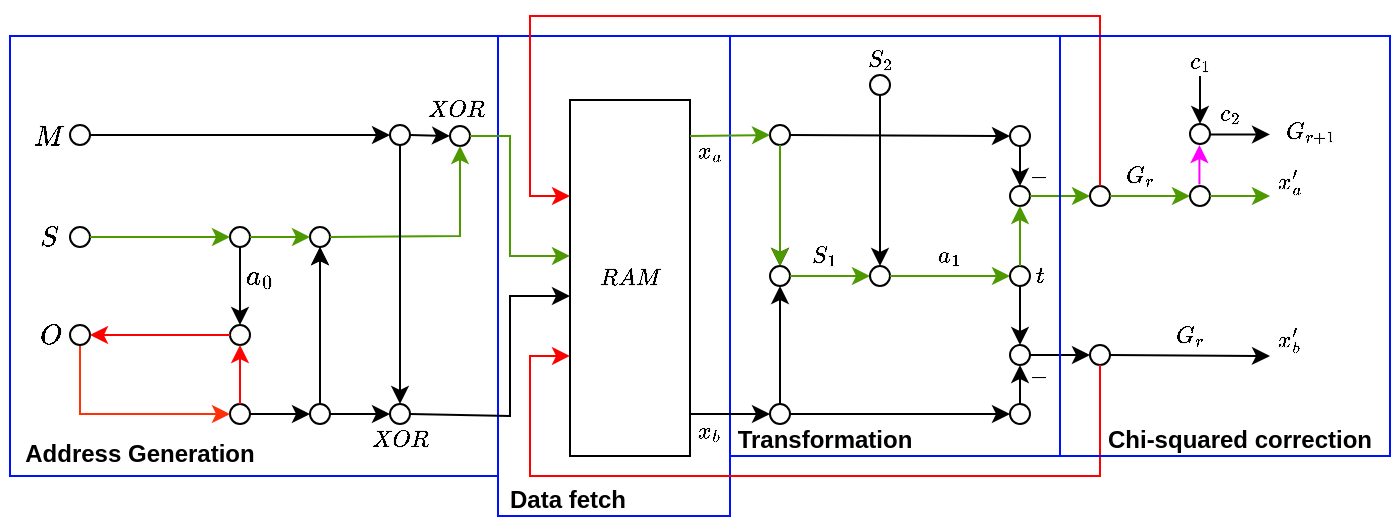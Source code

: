 <mxfile version="18.0.0" type="device"><diagram id="QK5Vd3y8bSWamSnxsiWx" name="Page-1"><mxGraphModel dx="865" dy="408" grid="1" gridSize="10" guides="1" tooltips="1" connect="1" arrows="1" fold="1" page="1" pageScale="1" pageWidth="827" pageHeight="1169" math="1" shadow="0"><root><mxCell id="0"/><mxCell id="1" parent="0"/><mxCell id="NaHwTeEY7I-Mc_121V-a-119" value="" style="rounded=0;whiteSpace=wrap;html=1;fontSize=10;fillColor=none;strokeColor=#0011FF;" parent="1" vertex="1"><mxGeometry x="50" y="70" width="244" height="220" as="geometry"/></mxCell><mxCell id="NaHwTeEY7I-Mc_121V-a-121" value="" style="rounded=0;whiteSpace=wrap;html=1;fontSize=10;fillColor=none;strokeColor=#0011FF;" parent="1" vertex="1"><mxGeometry x="410" y="70" width="165" height="210" as="geometry"/></mxCell><mxCell id="NaHwTeEY7I-Mc_121V-a-124" value="" style="rounded=0;whiteSpace=wrap;html=1;fontSize=10;fillColor=none;strokeColor=#0011FF;" parent="1" vertex="1"><mxGeometry x="294" y="70" width="116" height="240" as="geometry"/></mxCell><mxCell id="NaHwTeEY7I-Mc_121V-a-1" value="" style="ellipse;whiteSpace=wrap;html=1;aspect=fixed;" parent="1" vertex="1"><mxGeometry x="80" y="114.5" width="10" height="10" as="geometry"/></mxCell><mxCell id="NaHwTeEY7I-Mc_121V-a-3" value="" style="ellipse;whiteSpace=wrap;html=1;aspect=fixed;" parent="1" vertex="1"><mxGeometry x="240" y="114.5" width="10" height="10" as="geometry"/></mxCell><mxCell id="NaHwTeEY7I-Mc_121V-a-8" value="" style="endArrow=classic;html=1;rounded=0;exitX=1;exitY=0.5;exitDx=0;exitDy=0;entryX=0;entryY=0.5;entryDx=0;entryDy=0;" parent="1" source="NaHwTeEY7I-Mc_121V-a-1" target="NaHwTeEY7I-Mc_121V-a-3" edge="1"><mxGeometry width="50" height="50" relative="1" as="geometry"><mxPoint x="180" y="144.5" as="sourcePoint"/><mxPoint x="230" y="94.5" as="targetPoint"/></mxGeometry></mxCell><mxCell id="NaHwTeEY7I-Mc_121V-a-12" value="" style="ellipse;whiteSpace=wrap;html=1;aspect=fixed;" parent="1" vertex="1"><mxGeometry x="160" y="165.5" width="10" height="10" as="geometry"/></mxCell><mxCell id="NaHwTeEY7I-Mc_121V-a-14" value="" style="ellipse;whiteSpace=wrap;html=1;aspect=fixed;" parent="1" vertex="1"><mxGeometry x="80" y="165.5" width="10" height="10" as="geometry"/></mxCell><mxCell id="NaHwTeEY7I-Mc_121V-a-16" value="" style="endArrow=classic;html=1;rounded=0;exitX=1;exitY=0.5;exitDx=0;exitDy=0;entryX=0;entryY=0.5;entryDx=0;entryDy=0;strokeColor=#4D9900;" parent="1" source="NaHwTeEY7I-Mc_121V-a-14" target="NaHwTeEY7I-Mc_121V-a-12" edge="1"><mxGeometry width="50" height="50" relative="1" as="geometry"><mxPoint x="190" y="180.5" as="sourcePoint"/><mxPoint x="240" y="130.5" as="targetPoint"/></mxGeometry></mxCell><mxCell id="NaHwTeEY7I-Mc_121V-a-20" value="$$M$$" style="text;html=1;strokeColor=none;fillColor=none;align=center;verticalAlign=middle;whiteSpace=wrap;rounded=0;" parent="1" vertex="1"><mxGeometry x="60" y="112" width="20" height="15" as="geometry"/></mxCell><mxCell id="NaHwTeEY7I-Mc_121V-a-21" value="$$S$$" style="text;html=1;strokeColor=none;fillColor=none;align=center;verticalAlign=middle;whiteSpace=wrap;rounded=0;" parent="1" vertex="1"><mxGeometry x="60" y="163" width="20" height="15" as="geometry"/></mxCell><mxCell id="NaHwTeEY7I-Mc_121V-a-22" value="$$O$$" style="text;html=1;strokeColor=none;fillColor=none;align=center;verticalAlign=middle;whiteSpace=wrap;rounded=0;" parent="1" vertex="1"><mxGeometry x="60" y="212" width="20" height="15" as="geometry"/></mxCell><mxCell id="NaHwTeEY7I-Mc_121V-a-23" value="" style="ellipse;whiteSpace=wrap;html=1;aspect=fixed;" parent="1" vertex="1"><mxGeometry x="160" y="254" width="10" height="10" as="geometry"/></mxCell><mxCell id="NaHwTeEY7I-Mc_121V-a-24" value="" style="endArrow=classic;html=1;rounded=0;entryX=0;entryY=0.5;entryDx=0;entryDy=0;exitX=0.5;exitY=1;exitDx=0;exitDy=0;strokeColor=#FF3108;" parent="1" source="NaHwTeEY7I-Mc_121V-a-28" target="NaHwTeEY7I-Mc_121V-a-23" edge="1"><mxGeometry width="50" height="50" relative="1" as="geometry"><mxPoint x="90" y="221.5" as="sourcePoint"/><mxPoint x="180" y="151.5" as="targetPoint"/><Array as="points"><mxPoint x="85" y="259"/></Array></mxGeometry></mxCell><mxCell id="NaHwTeEY7I-Mc_121V-a-25" value="" style="ellipse;whiteSpace=wrap;html=1;aspect=fixed;" parent="1" vertex="1"><mxGeometry x="200" y="165.5" width="10" height="10" as="geometry"/></mxCell><mxCell id="NaHwTeEY7I-Mc_121V-a-26" value="" style="endArrow=classic;html=1;rounded=0;exitX=1;exitY=0.5;exitDx=0;exitDy=0;entryX=0;entryY=0.5;entryDx=0;entryDy=0;strokeColor=#4D9900;" parent="1" source="NaHwTeEY7I-Mc_121V-a-12" target="NaHwTeEY7I-Mc_121V-a-25" edge="1"><mxGeometry width="50" height="50" relative="1" as="geometry"><mxPoint x="130" y="190.5" as="sourcePoint"/><mxPoint x="180" y="140.5" as="targetPoint"/></mxGeometry></mxCell><mxCell id="NaHwTeEY7I-Mc_121V-a-28" value="" style="ellipse;whiteSpace=wrap;html=1;aspect=fixed;" parent="1" vertex="1"><mxGeometry x="80" y="214.5" width="10" height="10" as="geometry"/></mxCell><mxCell id="NaHwTeEY7I-Mc_121V-a-30" value="" style="endArrow=classic;html=1;rounded=0;exitX=0.5;exitY=1;exitDx=0;exitDy=0;entryX=0.5;entryY=0;entryDx=0;entryDy=0;" parent="1" source="NaHwTeEY7I-Mc_121V-a-12" target="NaHwTeEY7I-Mc_121V-a-31" edge="1"><mxGeometry width="50" height="50" relative="1" as="geometry"><mxPoint x="170" y="220" as="sourcePoint"/><mxPoint x="165" y="180" as="targetPoint"/></mxGeometry></mxCell><mxCell id="NaHwTeEY7I-Mc_121V-a-31" value="" style="ellipse;whiteSpace=wrap;html=1;aspect=fixed;" parent="1" vertex="1"><mxGeometry x="160" y="214.5" width="10" height="10" as="geometry"/></mxCell><mxCell id="NaHwTeEY7I-Mc_121V-a-32" value="" style="endArrow=classic;html=1;rounded=0;exitX=0.5;exitY=0;exitDx=0;exitDy=0;entryX=0.5;entryY=1;entryDx=0;entryDy=0;strokeColor=#FF0303;" parent="1" source="NaHwTeEY7I-Mc_121V-a-23" target="NaHwTeEY7I-Mc_121V-a-31" edge="1"><mxGeometry width="50" height="50" relative="1" as="geometry"><mxPoint x="170" y="241.5" as="sourcePoint"/><mxPoint x="220" y="191.5" as="targetPoint"/></mxGeometry></mxCell><mxCell id="NaHwTeEY7I-Mc_121V-a-33" value="$$a_0$$" style="text;html=1;strokeColor=none;fillColor=none;align=center;verticalAlign=middle;whiteSpace=wrap;rounded=0;" parent="1" vertex="1"><mxGeometry x="165" y="185" width="20" height="10" as="geometry"/></mxCell><mxCell id="NaHwTeEY7I-Mc_121V-a-34" value="" style="endArrow=classic;html=1;rounded=0;exitX=0;exitY=0.5;exitDx=0;exitDy=0;entryX=1;entryY=0.5;entryDx=0;entryDy=0;strokeColor=#FF0000;" parent="1" source="NaHwTeEY7I-Mc_121V-a-31" target="NaHwTeEY7I-Mc_121V-a-28" edge="1"><mxGeometry width="50" height="50" relative="1" as="geometry"><mxPoint x="160" y="214.5" as="sourcePoint"/><mxPoint x="210" y="164.5" as="targetPoint"/></mxGeometry></mxCell><mxCell id="NaHwTeEY7I-Mc_121V-a-35" value="" style="ellipse;whiteSpace=wrap;html=1;aspect=fixed;" parent="1" vertex="1"><mxGeometry x="200" y="254" width="10" height="10" as="geometry"/></mxCell><mxCell id="NaHwTeEY7I-Mc_121V-a-36" value="" style="endArrow=classic;html=1;rounded=0;strokeColor=#000000;exitX=1;exitY=0.5;exitDx=0;exitDy=0;entryX=0;entryY=0.5;entryDx=0;entryDy=0;" parent="1" source="NaHwTeEY7I-Mc_121V-a-23" target="NaHwTeEY7I-Mc_121V-a-35" edge="1"><mxGeometry width="50" height="50" relative="1" as="geometry"><mxPoint x="220" y="255" as="sourcePoint"/><mxPoint x="270" y="205" as="targetPoint"/></mxGeometry></mxCell><mxCell id="NaHwTeEY7I-Mc_121V-a-37" value="" style="endArrow=classic;html=1;rounded=0;strokeColor=#000000;exitX=0.5;exitY=0;exitDx=0;exitDy=0;entryX=0.5;entryY=1;entryDx=0;entryDy=0;" parent="1" source="NaHwTeEY7I-Mc_121V-a-35" target="NaHwTeEY7I-Mc_121V-a-25" edge="1"><mxGeometry width="50" height="50" relative="1" as="geometry"><mxPoint x="220" y="220" as="sourcePoint"/><mxPoint x="270" y="170" as="targetPoint"/></mxGeometry></mxCell><mxCell id="NaHwTeEY7I-Mc_121V-a-38" value="" style="ellipse;whiteSpace=wrap;html=1;aspect=fixed;" parent="1" vertex="1"><mxGeometry x="270" y="115" width="10" height="10" as="geometry"/></mxCell><mxCell id="NaHwTeEY7I-Mc_121V-a-39" value="" style="endArrow=classic;html=1;rounded=0;strokeColor=#4D9900;exitX=1;exitY=0.5;exitDx=0;exitDy=0;entryX=0.5;entryY=1;entryDx=0;entryDy=0;" parent="1" source="NaHwTeEY7I-Mc_121V-a-25" target="NaHwTeEY7I-Mc_121V-a-38" edge="1"><mxGeometry width="50" height="50" relative="1" as="geometry"><mxPoint x="220" y="180" as="sourcePoint"/><mxPoint x="270" y="130" as="targetPoint"/><Array as="points"><mxPoint x="275" y="170"/></Array></mxGeometry></mxCell><mxCell id="NaHwTeEY7I-Mc_121V-a-40" value="" style="endArrow=classic;html=1;rounded=0;strokeColor=#000000;exitX=1;exitY=0.5;exitDx=0;exitDy=0;entryX=0;entryY=0.5;entryDx=0;entryDy=0;" parent="1" source="NaHwTeEY7I-Mc_121V-a-3" target="NaHwTeEY7I-Mc_121V-a-38" edge="1"><mxGeometry width="50" height="50" relative="1" as="geometry"><mxPoint x="220" y="184.5" as="sourcePoint"/><mxPoint x="270" y="134.5" as="targetPoint"/></mxGeometry></mxCell><mxCell id="NaHwTeEY7I-Mc_121V-a-44" value="&lt;font style=&quot;font-size: 10px&quot;&gt;$$XOR$$&lt;/font&gt;" style="text;html=1;strokeColor=none;fillColor=none;align=center;verticalAlign=middle;whiteSpace=wrap;rounded=0;" parent="1" vertex="1"><mxGeometry x="258" y="99" width="30" height="15" as="geometry"/></mxCell><mxCell id="NaHwTeEY7I-Mc_121V-a-45" value="" style="ellipse;whiteSpace=wrap;html=1;aspect=fixed;" parent="1" vertex="1"><mxGeometry x="240" y="254" width="10" height="10" as="geometry"/></mxCell><mxCell id="NaHwTeEY7I-Mc_121V-a-46" value="" style="endArrow=classic;html=1;rounded=0;fontSize=10;strokeColor=#000000;exitX=1;exitY=0.5;exitDx=0;exitDy=0;entryX=0;entryY=0.5;entryDx=0;entryDy=0;" parent="1" source="NaHwTeEY7I-Mc_121V-a-35" target="NaHwTeEY7I-Mc_121V-a-45" edge="1"><mxGeometry width="50" height="50" relative="1" as="geometry"><mxPoint x="220" y="215" as="sourcePoint"/><mxPoint x="270" y="165" as="targetPoint"/></mxGeometry></mxCell><mxCell id="NaHwTeEY7I-Mc_121V-a-47" value="" style="endArrow=classic;html=1;rounded=0;fontSize=10;strokeColor=#000000;exitX=0.5;exitY=1;exitDx=0;exitDy=0;entryX=0.5;entryY=0;entryDx=0;entryDy=0;" parent="1" source="NaHwTeEY7I-Mc_121V-a-3" target="NaHwTeEY7I-Mc_121V-a-45" edge="1"><mxGeometry width="50" height="50" relative="1" as="geometry"><mxPoint x="220" y="180" as="sourcePoint"/><mxPoint x="270" y="130" as="targetPoint"/></mxGeometry></mxCell><mxCell id="NaHwTeEY7I-Mc_121V-a-64" value="" style="edgeStyle=orthogonalEdgeStyle;rounded=0;orthogonalLoop=1;jettySize=auto;html=1;fontSize=10;strokeColor=#000000;exitX=0.5;exitY=0;exitDx=0;exitDy=0;" parent="1" source="NaHwTeEY7I-Mc_121V-a-35" target="NaHwTeEY7I-Mc_121V-a-25" edge="1"><mxGeometry relative="1" as="geometry"/></mxCell><mxCell id="NaHwTeEY7I-Mc_121V-a-48" value="&lt;font style=&quot;font-size: 10px&quot;&gt;$$XOR$$&lt;/font&gt;" style="text;html=1;strokeColor=none;fillColor=none;align=center;verticalAlign=middle;whiteSpace=wrap;rounded=0;" parent="1" vertex="1"><mxGeometry x="230" y="264" width="30" height="15" as="geometry"/></mxCell><mxCell id="NaHwTeEY7I-Mc_121V-a-62" value="$$RAM$$" style="rounded=0;whiteSpace=wrap;html=1;fontSize=10;fillColor=#FFFFFF;" parent="1" vertex="1"><mxGeometry x="330" y="102" width="60" height="178" as="geometry"/></mxCell><mxCell id="NaHwTeEY7I-Mc_121V-a-65" value="" style="ellipse;whiteSpace=wrap;html=1;aspect=fixed;" parent="1" vertex="1"><mxGeometry x="430" y="185" width="10" height="10" as="geometry"/></mxCell><mxCell id="NaHwTeEY7I-Mc_121V-a-68" value="" style="endArrow=classic;html=1;rounded=0;fontSize=10;strokeColor=#4D9900;exitX=1;exitY=0.5;exitDx=0;exitDy=0;entryX=0;entryY=0.5;entryDx=0;entryDy=0;" parent="1" source="NaHwTeEY7I-Mc_121V-a-65" target="NaHwTeEY7I-Mc_121V-a-69" edge="1"><mxGeometry width="50" height="50" relative="1" as="geometry"><mxPoint x="480" y="230" as="sourcePoint"/><mxPoint x="480" y="190" as="targetPoint"/></mxGeometry></mxCell><mxCell id="NaHwTeEY7I-Mc_121V-a-69" value="" style="ellipse;whiteSpace=wrap;html=1;aspect=fixed;" parent="1" vertex="1"><mxGeometry x="480" y="185" width="10" height="10" as="geometry"/></mxCell><mxCell id="NaHwTeEY7I-Mc_121V-a-71" value="$$S_1$$" style="text;html=1;strokeColor=none;fillColor=none;align=center;verticalAlign=middle;whiteSpace=wrap;rounded=0;fontSize=10;" parent="1" vertex="1"><mxGeometry x="447" y="170" width="20" height="20" as="geometry"/></mxCell><mxCell id="NaHwTeEY7I-Mc_121V-a-73" value="" style="endArrow=classic;html=1;rounded=0;fontSize=10;strokeColor=#000000;entryX=0.5;entryY=0;entryDx=0;entryDy=0;exitX=0.5;exitY=1;exitDx=0;exitDy=0;" parent="1" source="NaHwTeEY7I-Mc_121V-a-75" target="NaHwTeEY7I-Mc_121V-a-69" edge="1"><mxGeometry width="50" height="50" relative="1" as="geometry"><mxPoint x="485" y="140" as="sourcePoint"/><mxPoint x="490" y="180" as="targetPoint"/></mxGeometry></mxCell><mxCell id="NaHwTeEY7I-Mc_121V-a-75" value="" style="ellipse;whiteSpace=wrap;html=1;aspect=fixed;" parent="1" vertex="1"><mxGeometry x="480" y="89.5" width="10" height="10" as="geometry"/></mxCell><mxCell id="NaHwTeEY7I-Mc_121V-a-76" value="$$S_2$$" style="text;html=1;strokeColor=none;fillColor=none;align=center;verticalAlign=middle;whiteSpace=wrap;rounded=0;fontSize=10;" parent="1" vertex="1"><mxGeometry x="477.5" y="75.5" width="15" height="13" as="geometry"/></mxCell><mxCell id="NaHwTeEY7I-Mc_121V-a-77" value="" style="endArrow=classic;html=1;rounded=0;fontSize=10;strokeColor=#4D9900;exitX=1;exitY=0.5;exitDx=0;exitDy=0;entryX=0;entryY=0.5;entryDx=0;entryDy=0;" parent="1" source="NaHwTeEY7I-Mc_121V-a-69" target="NaHwTeEY7I-Mc_121V-a-87" edge="1"><mxGeometry width="50" height="50" relative="1" as="geometry"><mxPoint x="550" y="210" as="sourcePoint"/><mxPoint x="550" y="190" as="targetPoint"/></mxGeometry></mxCell><mxCell id="NaHwTeEY7I-Mc_121V-a-78" value="$$a_1$$" style="text;html=1;strokeColor=none;fillColor=none;align=center;verticalAlign=middle;whiteSpace=wrap;rounded=0;fontSize=10;" parent="1" vertex="1"><mxGeometry x="510" y="170" width="20" height="20" as="geometry"/></mxCell><mxCell id="NaHwTeEY7I-Mc_121V-a-79" value="" style="ellipse;whiteSpace=wrap;html=1;aspect=fixed;" parent="1" vertex="1"><mxGeometry x="430" y="254" width="10" height="10" as="geometry"/></mxCell><mxCell id="NaHwTeEY7I-Mc_121V-a-80" value="" style="ellipse;whiteSpace=wrap;html=1;aspect=fixed;" parent="1" vertex="1"><mxGeometry x="430" y="114.5" width="10" height="10" as="geometry"/></mxCell><mxCell id="NaHwTeEY7I-Mc_121V-a-81" value="" style="endArrow=classic;html=1;rounded=0;fontSize=10;strokeColor=#4D9900;exitX=0;exitY=0;exitDx=0;exitDy=0;entryX=0;entryY=0.5;entryDx=0;entryDy=0;" parent="1" source="NaHwTeEY7I-Mc_121V-a-105" target="NaHwTeEY7I-Mc_121V-a-80" edge="1"><mxGeometry width="50" height="50" relative="1" as="geometry"><mxPoint x="460" y="210" as="sourcePoint"/><mxPoint x="510" y="160" as="targetPoint"/></mxGeometry></mxCell><mxCell id="NaHwTeEY7I-Mc_121V-a-82" value="" style="endArrow=classic;html=1;rounded=0;fontSize=10;strokeColor=#000000;exitX=1;exitY=0.5;exitDx=0;exitDy=0;entryX=0;entryY=0.5;entryDx=0;entryDy=0;" parent="1" target="NaHwTeEY7I-Mc_121V-a-79" edge="1"><mxGeometry width="50" height="50" relative="1" as="geometry"><mxPoint x="390" y="259" as="sourcePoint"/><mxPoint x="420" y="260" as="targetPoint"/></mxGeometry></mxCell><mxCell id="NaHwTeEY7I-Mc_121V-a-83" value="" style="endArrow=classic;html=1;rounded=0;fontSize=10;strokeColor=#000000;exitX=0.5;exitY=0;exitDx=0;exitDy=0;entryX=0.5;entryY=1;entryDx=0;entryDy=0;" parent="1" source="NaHwTeEY7I-Mc_121V-a-79" target="NaHwTeEY7I-Mc_121V-a-65" edge="1"><mxGeometry width="50" height="50" relative="1" as="geometry"><mxPoint x="410" y="270" as="sourcePoint"/><mxPoint x="460" y="220" as="targetPoint"/></mxGeometry></mxCell><mxCell id="NaHwTeEY7I-Mc_121V-a-84" value="" style="endArrow=classic;html=1;rounded=0;fontSize=10;strokeColor=#000000;exitX=0.5;exitY=1;exitDx=0;exitDy=0;entryX=0.5;entryY=0;entryDx=0;entryDy=0;" parent="1" source="NaHwTeEY7I-Mc_121V-a-80" target="NaHwTeEY7I-Mc_121V-a-65" edge="1"><mxGeometry width="50" height="50" relative="1" as="geometry"><mxPoint x="470" y="230" as="sourcePoint"/><mxPoint x="520" y="180" as="targetPoint"/></mxGeometry></mxCell><mxCell id="NaHwTeEY7I-Mc_121V-a-85" value="" style="endArrow=classic;html=1;rounded=0;fontSize=10;strokeColor=#000000;exitX=1;exitY=0.5;exitDx=0;exitDy=0;entryX=0;entryY=0.5;entryDx=0;entryDy=0;" parent="1" source="NaHwTeEY7I-Mc_121V-a-80" target="NaHwTeEY7I-Mc_121V-a-90" edge="1"><mxGeometry width="50" height="50" relative="1" as="geometry"><mxPoint x="540" y="210" as="sourcePoint"/><mxPoint x="550" y="120" as="targetPoint"/></mxGeometry></mxCell><mxCell id="NaHwTeEY7I-Mc_121V-a-87" value="" style="ellipse;whiteSpace=wrap;html=1;aspect=fixed;" parent="1" vertex="1"><mxGeometry x="550" y="185" width="10" height="10" as="geometry"/></mxCell><mxCell id="NaHwTeEY7I-Mc_121V-a-88" value="" style="endArrow=classic;html=1;rounded=0;fontSize=10;strokeColor=#000000;exitX=1;exitY=0.5;exitDx=0;exitDy=0;entryX=0;entryY=0.5;entryDx=0;entryDy=0;" parent="1" source="NaHwTeEY7I-Mc_121V-a-79" target="NaHwTeEY7I-Mc_121V-a-89" edge="1"><mxGeometry width="50" height="50" relative="1" as="geometry"><mxPoint x="510" y="200" as="sourcePoint"/><mxPoint x="550" y="260" as="targetPoint"/></mxGeometry></mxCell><mxCell id="NaHwTeEY7I-Mc_121V-a-89" value="" style="ellipse;whiteSpace=wrap;html=1;aspect=fixed;" parent="1" vertex="1"><mxGeometry x="550" y="254" width="10" height="10" as="geometry"/></mxCell><mxCell id="NaHwTeEY7I-Mc_121V-a-90" value="" style="ellipse;whiteSpace=wrap;html=1;aspect=fixed;" parent="1" vertex="1"><mxGeometry x="550" y="115" width="10" height="10" as="geometry"/></mxCell><mxCell id="NaHwTeEY7I-Mc_121V-a-92" value="" style="endArrow=classic;html=1;rounded=0;fontSize=10;strokeColor=#000000;exitX=0.5;exitY=0;exitDx=0;exitDy=0;entryX=0.5;entryY=1;entryDx=0;entryDy=0;" parent="1" source="NaHwTeEY7I-Mc_121V-a-89" target="NaHwTeEY7I-Mc_121V-a-95" edge="1"><mxGeometry width="50" height="50" relative="1" as="geometry"><mxPoint x="520" y="200" as="sourcePoint"/><mxPoint x="555" y="230" as="targetPoint"/></mxGeometry></mxCell><mxCell id="NaHwTeEY7I-Mc_121V-a-95" value="" style="ellipse;whiteSpace=wrap;html=1;aspect=fixed;" parent="1" vertex="1"><mxGeometry x="550" y="224.5" width="10" height="10" as="geometry"/></mxCell><mxCell id="NaHwTeEY7I-Mc_121V-a-94" value="" style="ellipse;whiteSpace=wrap;html=1;aspect=fixed;" parent="1" vertex="1"><mxGeometry x="550" y="145" width="10" height="10" as="geometry"/></mxCell><mxCell id="NaHwTeEY7I-Mc_121V-a-97" value="" style="endArrow=classic;html=1;rounded=0;fontSize=10;strokeColor=#000000;exitX=0.5;exitY=1;exitDx=0;exitDy=0;entryX=0.5;entryY=0;entryDx=0;entryDy=0;" parent="1" source="NaHwTeEY7I-Mc_121V-a-90" target="NaHwTeEY7I-Mc_121V-a-94" edge="1"><mxGeometry width="50" height="50" relative="1" as="geometry"><mxPoint x="530" y="180" as="sourcePoint"/><mxPoint x="580" y="130" as="targetPoint"/></mxGeometry></mxCell><mxCell id="NaHwTeEY7I-Mc_121V-a-98" value="" style="endArrow=classic;html=1;rounded=0;fontSize=10;strokeColor=#4D9900;exitX=0.5;exitY=0;exitDx=0;exitDy=0;entryX=0.5;entryY=1;entryDx=0;entryDy=0;" parent="1" source="NaHwTeEY7I-Mc_121V-a-87" target="NaHwTeEY7I-Mc_121V-a-94" edge="1"><mxGeometry width="50" height="50" relative="1" as="geometry"><mxPoint x="560" y="200" as="sourcePoint"/><mxPoint x="610" y="150" as="targetPoint"/></mxGeometry></mxCell><mxCell id="NaHwTeEY7I-Mc_121V-a-99" value="" style="endArrow=classic;html=1;rounded=0;fontSize=10;strokeColor=#000000;exitX=0.5;exitY=1;exitDx=0;exitDy=0;entryX=0.5;entryY=0;entryDx=0;entryDy=0;" parent="1" source="NaHwTeEY7I-Mc_121V-a-87" target="NaHwTeEY7I-Mc_121V-a-95" edge="1"><mxGeometry width="50" height="50" relative="1" as="geometry"><mxPoint x="560" y="210" as="sourcePoint"/><mxPoint x="610" y="160" as="targetPoint"/></mxGeometry></mxCell><mxCell id="NaHwTeEY7I-Mc_121V-a-100" value="$$t$$" style="text;html=1;strokeColor=none;fillColor=none;align=center;verticalAlign=middle;whiteSpace=wrap;rounded=0;fontSize=10;" parent="1" vertex="1"><mxGeometry x="560" y="185" width="10" height="10" as="geometry"/></mxCell><mxCell id="NaHwTeEY7I-Mc_121V-a-101" value="$$-$$" style="text;html=1;strokeColor=none;fillColor=none;align=center;verticalAlign=middle;whiteSpace=wrap;rounded=0;fontSize=10;" parent="1" vertex="1"><mxGeometry x="555" y="234.5" width="20" height="11.5" as="geometry"/></mxCell><mxCell id="NaHwTeEY7I-Mc_121V-a-102" value="$$-$$" style="text;html=1;strokeColor=none;fillColor=none;align=center;verticalAlign=middle;whiteSpace=wrap;rounded=0;fontSize=10;" parent="1" vertex="1"><mxGeometry x="555" y="135" width="20" height="10" as="geometry"/></mxCell><mxCell id="NaHwTeEY7I-Mc_121V-a-103" value="" style="endArrow=classic;html=1;rounded=0;fontSize=10;strokeColor=#4D9900;exitX=1;exitY=0.5;exitDx=0;exitDy=0;entryX=0;entryY=0.5;entryDx=0;entryDy=0;" parent="1" source="NaHwTeEY7I-Mc_121V-a-94" target="NaHwTeEY7I-Mc_121V-a-108" edge="1"><mxGeometry width="50" height="50" relative="1" as="geometry"><mxPoint x="590" y="170" as="sourcePoint"/><mxPoint x="590" y="150" as="targetPoint"/></mxGeometry></mxCell><mxCell id="NaHwTeEY7I-Mc_121V-a-104" value="" style="endArrow=classic;html=1;rounded=0;fontSize=10;strokeColor=#000000;exitX=1;exitY=0.5;exitDx=0;exitDy=0;entryX=0;entryY=0.5;entryDx=0;entryDy=0;" parent="1" source="NaHwTeEY7I-Mc_121V-a-95" target="NaHwTeEY7I-Mc_121V-a-110" edge="1"><mxGeometry width="50" height="50" relative="1" as="geometry"><mxPoint x="570" y="230" as="sourcePoint"/><mxPoint x="580" y="230" as="targetPoint"/></mxGeometry></mxCell><mxCell id="NaHwTeEY7I-Mc_121V-a-106" value="" style="edgeStyle=orthogonalEdgeStyle;rounded=0;orthogonalLoop=1;jettySize=auto;html=1;fontSize=10;strokeColor=#4D9900;exitX=0.5;exitY=1;exitDx=0;exitDy=0;" parent="1" source="NaHwTeEY7I-Mc_121V-a-80" target="NaHwTeEY7I-Mc_121V-a-65" edge="1"><mxGeometry relative="1" as="geometry"/></mxCell><mxCell id="NaHwTeEY7I-Mc_121V-a-105" value="$$x_a$$" style="text;html=1;strokeColor=none;fillColor=none;align=center;verticalAlign=middle;whiteSpace=wrap;rounded=0;fontSize=10;" parent="1" vertex="1"><mxGeometry x="390" y="120" width="20" height="15" as="geometry"/></mxCell><mxCell id="NaHwTeEY7I-Mc_121V-a-107" value="$$x_b$$" style="text;html=1;strokeColor=none;fillColor=none;align=center;verticalAlign=middle;whiteSpace=wrap;rounded=0;fontSize=10;" parent="1" vertex="1"><mxGeometry x="390" y="260" width="20" height="16.5" as="geometry"/></mxCell><mxCell id="NaHwTeEY7I-Mc_121V-a-108" value="" style="ellipse;whiteSpace=wrap;html=1;aspect=fixed;" parent="1" vertex="1"><mxGeometry x="590" y="145" width="10" height="10" as="geometry"/></mxCell><mxCell id="NaHwTeEY7I-Mc_121V-a-110" value="" style="ellipse;whiteSpace=wrap;html=1;aspect=fixed;" parent="1" vertex="1"><mxGeometry x="590" y="224.5" width="10" height="10" as="geometry"/></mxCell><mxCell id="NaHwTeEY7I-Mc_121V-a-111" value="" style="endArrow=classic;html=1;rounded=0;fontSize=10;strokeColor=#FF0000;exitX=0.5;exitY=0;exitDx=0;exitDy=0;entryX=0;entryY=0.27;entryDx=0;entryDy=0;entryPerimeter=0;" parent="1" source="NaHwTeEY7I-Mc_121V-a-108" target="NaHwTeEY7I-Mc_121V-a-62" edge="1"><mxGeometry width="50" height="50" relative="1" as="geometry"><mxPoint x="640" y="150" as="sourcePoint"/><mxPoint x="600" y="160" as="targetPoint"/><Array as="points"><mxPoint x="595" y="60"/><mxPoint x="310" y="60"/><mxPoint x="310" y="150"/></Array></mxGeometry></mxCell><mxCell id="NaHwTeEY7I-Mc_121V-a-112" value="" style="endArrow=classic;html=1;rounded=0;fontSize=10;strokeColor=#FF0000;exitX=0.5;exitY=1;exitDx=0;exitDy=0;entryX=0;entryY=0.719;entryDx=0;entryDy=0;entryPerimeter=0;" parent="1" source="NaHwTeEY7I-Mc_121V-a-110" target="NaHwTeEY7I-Mc_121V-a-62" edge="1"><mxGeometry width="50" height="50" relative="1" as="geometry"><mxPoint x="540" y="270" as="sourcePoint"/><mxPoint x="330" y="270" as="targetPoint"/><Array as="points"><mxPoint x="595" y="290"/><mxPoint x="310" y="290"/><mxPoint x="310" y="230"/></Array></mxGeometry></mxCell><mxCell id="NaHwTeEY7I-Mc_121V-a-114" value="$$x_b'$$" style="text;html=1;strokeColor=none;fillColor=none;align=center;verticalAlign=middle;whiteSpace=wrap;rounded=0;fontSize=10;" parent="1" vertex="1"><mxGeometry x="680" y="214.5" width="20" height="15" as="geometry"/></mxCell><mxCell id="NaHwTeEY7I-Mc_121V-a-115" value="" style="endArrow=classic;html=1;rounded=0;fontSize=10;strokeColor=#4D9900;exitX=0;exitY=1;exitDx=0;exitDy=0;" parent="1" edge="1"><mxGeometry width="50" height="50" relative="1" as="geometry"><mxPoint x="600" y="150" as="sourcePoint"/><mxPoint x="640" y="150" as="targetPoint"/></mxGeometry></mxCell><mxCell id="NaHwTeEY7I-Mc_121V-a-117" value="" style="endArrow=classic;html=1;rounded=0;fontSize=10;strokeColor=#4D9900;exitX=1;exitY=0.5;exitDx=0;exitDy=0;entryX=0;entryY=0.438;entryDx=0;entryDy=0;entryPerimeter=0;" parent="1" source="NaHwTeEY7I-Mc_121V-a-38" target="NaHwTeEY7I-Mc_121V-a-62" edge="1"><mxGeometry width="50" height="50" relative="1" as="geometry"><mxPoint x="290" y="130" as="sourcePoint"/><mxPoint x="490" y="180" as="targetPoint"/><Array as="points"><mxPoint x="300" y="120"/><mxPoint x="300" y="180"/></Array></mxGeometry></mxCell><mxCell id="NaHwTeEY7I-Mc_121V-a-118" value="" style="endArrow=classic;html=1;rounded=0;fontSize=10;strokeColor=#000000;exitX=1;exitY=0.5;exitDx=0;exitDy=0;" parent="1" source="NaHwTeEY7I-Mc_121V-a-45" edge="1"><mxGeometry width="50" height="50" relative="1" as="geometry"><mxPoint x="260" y="250" as="sourcePoint"/><mxPoint x="330" y="200" as="targetPoint"/><Array as="points"><mxPoint x="300" y="260"/><mxPoint x="300" y="200"/></Array></mxGeometry></mxCell><mxCell id="NaHwTeEY7I-Mc_121V-a-120" value="&lt;b&gt;&lt;font style=&quot;font-size: 12px&quot;&gt;Address Generation&lt;/font&gt;&lt;/b&gt;" style="text;html=1;strokeColor=none;fillColor=none;align=center;verticalAlign=middle;whiteSpace=wrap;rounded=0;fontSize=10;" parent="1" vertex="1"><mxGeometry x="45" y="264" width="140" height="30" as="geometry"/></mxCell><mxCell id="NaHwTeEY7I-Mc_121V-a-123" value="&lt;b&gt;&lt;font style=&quot;font-size: 12px&quot;&gt;Transformation&lt;/font&gt;&lt;/b&gt;" style="text;html=1;strokeColor=none;fillColor=none;align=center;verticalAlign=middle;whiteSpace=wrap;rounded=0;fontSize=10;" parent="1" vertex="1"><mxGeometry x="400.5" y="256.5" width="113" height="30" as="geometry"/></mxCell><mxCell id="NaHwTeEY7I-Mc_121V-a-125" value="&lt;b&gt;&lt;font style=&quot;font-size: 12px&quot;&gt;Data fetch&lt;/font&gt;&lt;/b&gt;" style="text;html=1;strokeColor=none;fillColor=none;align=center;verticalAlign=middle;whiteSpace=wrap;rounded=0;fontSize=10;" parent="1" vertex="1"><mxGeometry x="290" y="286.5" width="78" height="30" as="geometry"/></mxCell><mxCell id="DnkBqlkFcqw7iiUlHRxS-5" value="$$G_r$$" style="text;html=1;strokeColor=none;fillColor=none;align=center;verticalAlign=middle;whiteSpace=wrap;rounded=0;fontSize=10;" vertex="1" parent="1"><mxGeometry x="630" y="209.5" width="20" height="20" as="geometry"/></mxCell><mxCell id="DnkBqlkFcqw7iiUlHRxS-6" value="$$G_r$$" style="text;html=1;strokeColor=none;fillColor=none;align=center;verticalAlign=middle;whiteSpace=wrap;rounded=0;fontSize=10;" vertex="1" parent="1"><mxGeometry x="605" y="130" width="20" height="20" as="geometry"/></mxCell><mxCell id="DnkBqlkFcqw7iiUlHRxS-7" value="$$x_a'$$" style="text;html=1;strokeColor=none;fillColor=none;align=center;verticalAlign=middle;whiteSpace=wrap;rounded=0;fontSize=10;" vertex="1" parent="1"><mxGeometry x="680" y="135" width="20" height="15" as="geometry"/></mxCell><mxCell id="DnkBqlkFcqw7iiUlHRxS-11" value="" style="ellipse;whiteSpace=wrap;html=1;aspect=fixed;" vertex="1" parent="1"><mxGeometry x="640" y="145" width="10" height="10" as="geometry"/></mxCell><mxCell id="DnkBqlkFcqw7iiUlHRxS-12" value="" style="endArrow=classic;html=1;rounded=0;fontSize=10;strokeColor=#4D9900;exitX=0;exitY=1;exitDx=0;exitDy=0;" edge="1" parent="1"><mxGeometry width="50" height="50" relative="1" as="geometry"><mxPoint x="650" y="150" as="sourcePoint"/><mxPoint x="680" y="150" as="targetPoint"/></mxGeometry></mxCell><mxCell id="DnkBqlkFcqw7iiUlHRxS-13" value="" style="endArrow=classic;html=1;rounded=0;fontSize=10;strokeColor=#000000;exitX=1;exitY=0.5;exitDx=0;exitDy=0;" edge="1" parent="1" source="NaHwTeEY7I-Mc_121V-a-110"><mxGeometry width="50" height="50" relative="1" as="geometry"><mxPoint x="650" y="230" as="sourcePoint"/><mxPoint x="680" y="230" as="targetPoint"/></mxGeometry></mxCell><mxCell id="DnkBqlkFcqw7iiUlHRxS-14" value="" style="endArrow=classic;html=1;rounded=0;fontSize=10;strokeColor=#FF00FF;exitX=0;exitY=1;exitDx=0;exitDy=0;" edge="1" parent="1"><mxGeometry width="50" height="50" relative="1" as="geometry"><mxPoint x="644.71" y="144.21" as="sourcePoint"/><mxPoint x="644.71" y="124.5" as="targetPoint"/></mxGeometry></mxCell><mxCell id="DnkBqlkFcqw7iiUlHRxS-15" value="" style="ellipse;whiteSpace=wrap;html=1;aspect=fixed;" vertex="1" parent="1"><mxGeometry x="640" y="114" width="10" height="10" as="geometry"/></mxCell><mxCell id="DnkBqlkFcqw7iiUlHRxS-17" value="" style="endArrow=classic;html=1;rounded=0;fontSize=10;strokeColor=#000000;exitX=0;exitY=1;exitDx=0;exitDy=0;" edge="1" parent="1"><mxGeometry width="50" height="50" relative="1" as="geometry"><mxPoint x="650" y="119.21" as="sourcePoint"/><mxPoint x="680" y="119.21" as="targetPoint"/></mxGeometry></mxCell><mxCell id="DnkBqlkFcqw7iiUlHRxS-18" value="" style="endArrow=classic;html=1;rounded=0;fontSize=10;strokeColor=#000000;entryX=0.5;entryY=0;entryDx=0;entryDy=0;" edge="1" parent="1" target="DnkBqlkFcqw7iiUlHRxS-15"><mxGeometry width="50" height="50" relative="1" as="geometry"><mxPoint x="645" y="90" as="sourcePoint"/><mxPoint x="690" y="128.71" as="targetPoint"/></mxGeometry></mxCell><mxCell id="DnkBqlkFcqw7iiUlHRxS-20" value="$$c_1$$" style="text;html=1;strokeColor=none;fillColor=none;align=center;verticalAlign=middle;whiteSpace=wrap;rounded=0;fontSize=10;" vertex="1" parent="1"><mxGeometry x="637.5" y="76.5" width="15" height="13" as="geometry"/></mxCell><mxCell id="DnkBqlkFcqw7iiUlHRxS-21" value="$$c_2$$" style="text;html=1;strokeColor=none;fillColor=none;align=center;verticalAlign=middle;whiteSpace=wrap;rounded=0;fontSize=10;" vertex="1" parent="1"><mxGeometry x="652.5" y="102" width="15" height="13" as="geometry"/></mxCell><mxCell id="DnkBqlkFcqw7iiUlHRxS-22" value="$$G_{r+1}$$" style="text;html=1;strokeColor=none;fillColor=none;align=center;verticalAlign=middle;whiteSpace=wrap;rounded=0;fontSize=10;" vertex="1" parent="1"><mxGeometry x="690" y="110" width="20" height="15" as="geometry"/></mxCell><mxCell id="DnkBqlkFcqw7iiUlHRxS-25" value="" style="rounded=0;whiteSpace=wrap;html=1;fontSize=10;fillColor=none;strokeColor=#0011FF;" vertex="1" parent="1"><mxGeometry x="575" y="70" width="165" height="210" as="geometry"/></mxCell><mxCell id="DnkBqlkFcqw7iiUlHRxS-26" value="&lt;b&gt;&lt;font style=&quot;font-size: 12px&quot;&gt;Chi-squared correction&lt;/font&gt;&lt;/b&gt;" style="text;html=1;strokeColor=none;fillColor=none;align=center;verticalAlign=middle;whiteSpace=wrap;rounded=0;fontSize=10;" vertex="1" parent="1"><mxGeometry x="590" y="256.5" width="150" height="30" as="geometry"/></mxCell></root></mxGraphModel></diagram></mxfile>